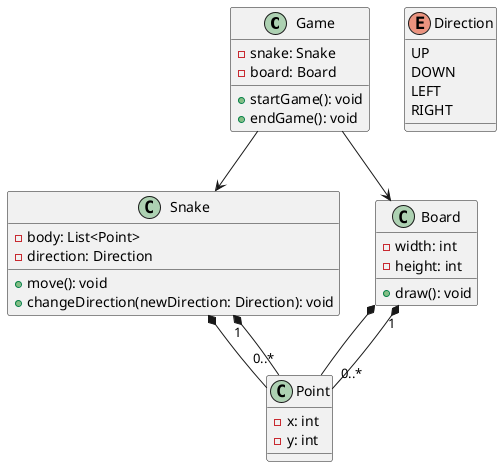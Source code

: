 @startuml snake

class Game {
    -snake: Snake
    -board: Board
    +startGame(): void
    +endGame(): void
}

class Snake {
    -body: List<Point>
    -direction: Direction
    +move(): void
    +changeDirection(newDirection: Direction): void
}

class Board {
    -width: int
    -height: int
    +draw(): void
}

class Point {
    -x: int
    -y: int
}

enum Direction {
    UP
    DOWN
    LEFT
    RIGHT
}

Game --> Snake
Game --> Board
Snake *-- Point
Board *-- Point

Snake "1" *-- "0..*" Point
Board "1" *-- "0..*" Point

@enduml
